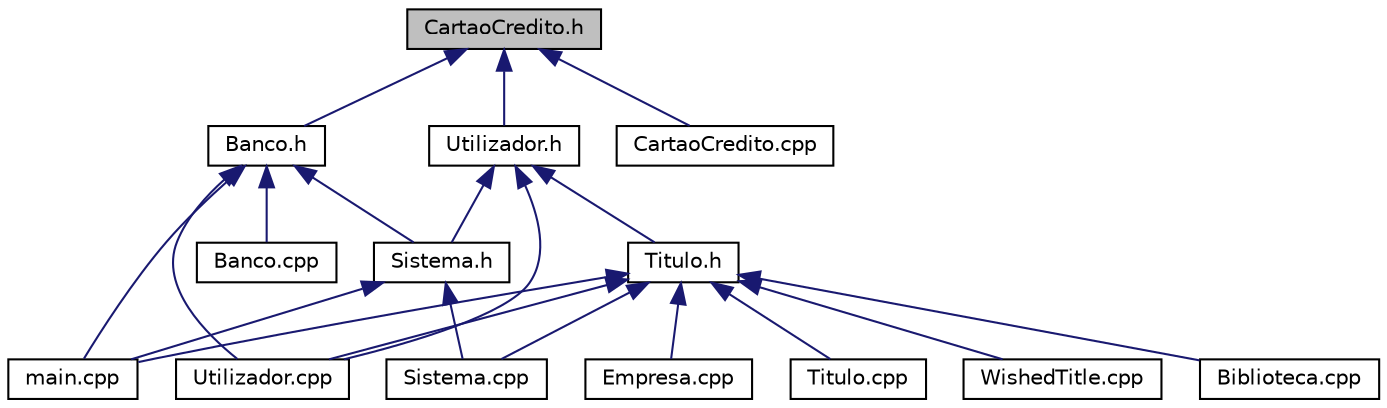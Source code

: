 digraph "CartaoCredito.h"
{
  edge [fontname="Helvetica",fontsize="10",labelfontname="Helvetica",labelfontsize="10"];
  node [fontname="Helvetica",fontsize="10",shape=record];
  Node4 [label="CartaoCredito.h",height=0.2,width=0.4,color="black", fillcolor="grey75", style="filled", fontcolor="black"];
  Node4 -> Node5 [dir="back",color="midnightblue",fontsize="10",style="solid"];
  Node5 [label="Banco.h",height=0.2,width=0.4,color="black", fillcolor="white", style="filled",URL="$_banco_8h.html"];
  Node5 -> Node6 [dir="back",color="midnightblue",fontsize="10",style="solid"];
  Node6 [label="Banco.cpp",height=0.2,width=0.4,color="black", fillcolor="white", style="filled",URL="$_banco_8cpp.html"];
  Node5 -> Node7 [dir="back",color="midnightblue",fontsize="10",style="solid"];
  Node7 [label="main.cpp",height=0.2,width=0.4,color="black", fillcolor="white", style="filled",URL="$main_8cpp.html"];
  Node5 -> Node8 [dir="back",color="midnightblue",fontsize="10",style="solid"];
  Node8 [label="Sistema.h",height=0.2,width=0.4,color="black", fillcolor="white", style="filled",URL="$_sistema_8h.html"];
  Node8 -> Node7 [dir="back",color="midnightblue",fontsize="10",style="solid"];
  Node8 -> Node9 [dir="back",color="midnightblue",fontsize="10",style="solid"];
  Node9 [label="Sistema.cpp",height=0.2,width=0.4,color="black", fillcolor="white", style="filled",URL="$_sistema_8cpp.html"];
  Node5 -> Node10 [dir="back",color="midnightblue",fontsize="10",style="solid"];
  Node10 [label="Utilizador.cpp",height=0.2,width=0.4,color="black", fillcolor="white", style="filled",URL="$_utilizador_8cpp.html"];
  Node4 -> Node11 [dir="back",color="midnightblue",fontsize="10",style="solid"];
  Node11 [label="Utilizador.h",height=0.2,width=0.4,color="black", fillcolor="white", style="filled",URL="$_utilizador_8h.html"];
  Node11 -> Node12 [dir="back",color="midnightblue",fontsize="10",style="solid"];
  Node12 [label="Titulo.h",height=0.2,width=0.4,color="black", fillcolor="white", style="filled",URL="$_titulo_8h.html"];
  Node12 -> Node13 [dir="back",color="midnightblue",fontsize="10",style="solid"];
  Node13 [label="Biblioteca.cpp",height=0.2,width=0.4,color="black", fillcolor="white", style="filled",URL="$_biblioteca_8cpp.html"];
  Node12 -> Node14 [dir="back",color="midnightblue",fontsize="10",style="solid"];
  Node14 [label="Empresa.cpp",height=0.2,width=0.4,color="black", fillcolor="white", style="filled",URL="$_empresa_8cpp.html"];
  Node12 -> Node7 [dir="back",color="midnightblue",fontsize="10",style="solid"];
  Node12 -> Node9 [dir="back",color="midnightblue",fontsize="10",style="solid"];
  Node12 -> Node15 [dir="back",color="midnightblue",fontsize="10",style="solid"];
  Node15 [label="Titulo.cpp",height=0.2,width=0.4,color="black", fillcolor="white", style="filled",URL="$_titulo_8cpp.html"];
  Node12 -> Node10 [dir="back",color="midnightblue",fontsize="10",style="solid"];
  Node12 -> Node16 [dir="back",color="midnightblue",fontsize="10",style="solid"];
  Node16 [label="WishedTitle.cpp",height=0.2,width=0.4,color="black", fillcolor="white", style="filled",URL="$_wished_title_8cpp.html"];
  Node11 -> Node8 [dir="back",color="midnightblue",fontsize="10",style="solid"];
  Node11 -> Node10 [dir="back",color="midnightblue",fontsize="10",style="solid"];
  Node4 -> Node17 [dir="back",color="midnightblue",fontsize="10",style="solid"];
  Node17 [label="CartaoCredito.cpp",height=0.2,width=0.4,color="black", fillcolor="white", style="filled",URL="$_cartao_credito_8cpp.html"];
}
